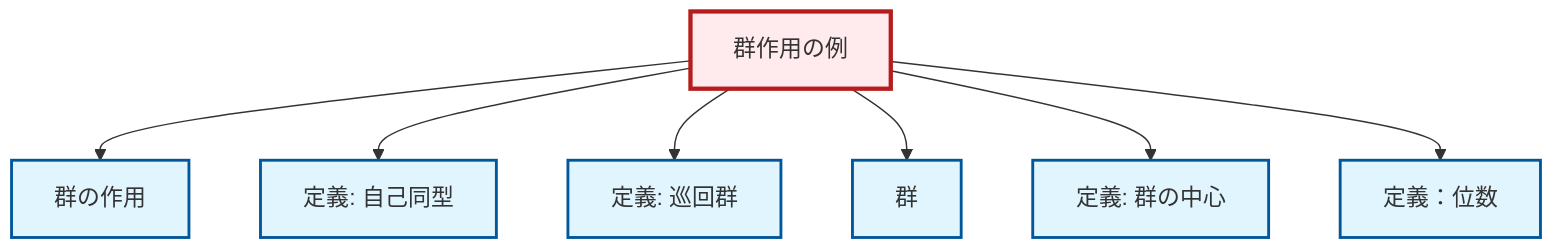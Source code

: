 graph TD
    classDef definition fill:#e1f5fe,stroke:#01579b,stroke-width:2px
    classDef theorem fill:#f3e5f5,stroke:#4a148c,stroke-width:2px
    classDef axiom fill:#fff3e0,stroke:#e65100,stroke-width:2px
    classDef example fill:#e8f5e9,stroke:#1b5e20,stroke-width:2px
    classDef current fill:#ffebee,stroke:#b71c1c,stroke-width:3px
    def-group["群"]:::definition
    def-cyclic-group["定義: 巡回群"]:::definition
    def-center-of-group["定義: 群の中心"]:::definition
    def-automorphism["定義: 自己同型"]:::definition
    def-order["定義：位数"]:::definition
    ex-group-action-examples["群作用の例"]:::example
    def-group-action["群の作用"]:::definition
    ex-group-action-examples --> def-group-action
    ex-group-action-examples --> def-automorphism
    ex-group-action-examples --> def-cyclic-group
    ex-group-action-examples --> def-group
    ex-group-action-examples --> def-center-of-group
    ex-group-action-examples --> def-order
    class ex-group-action-examples current